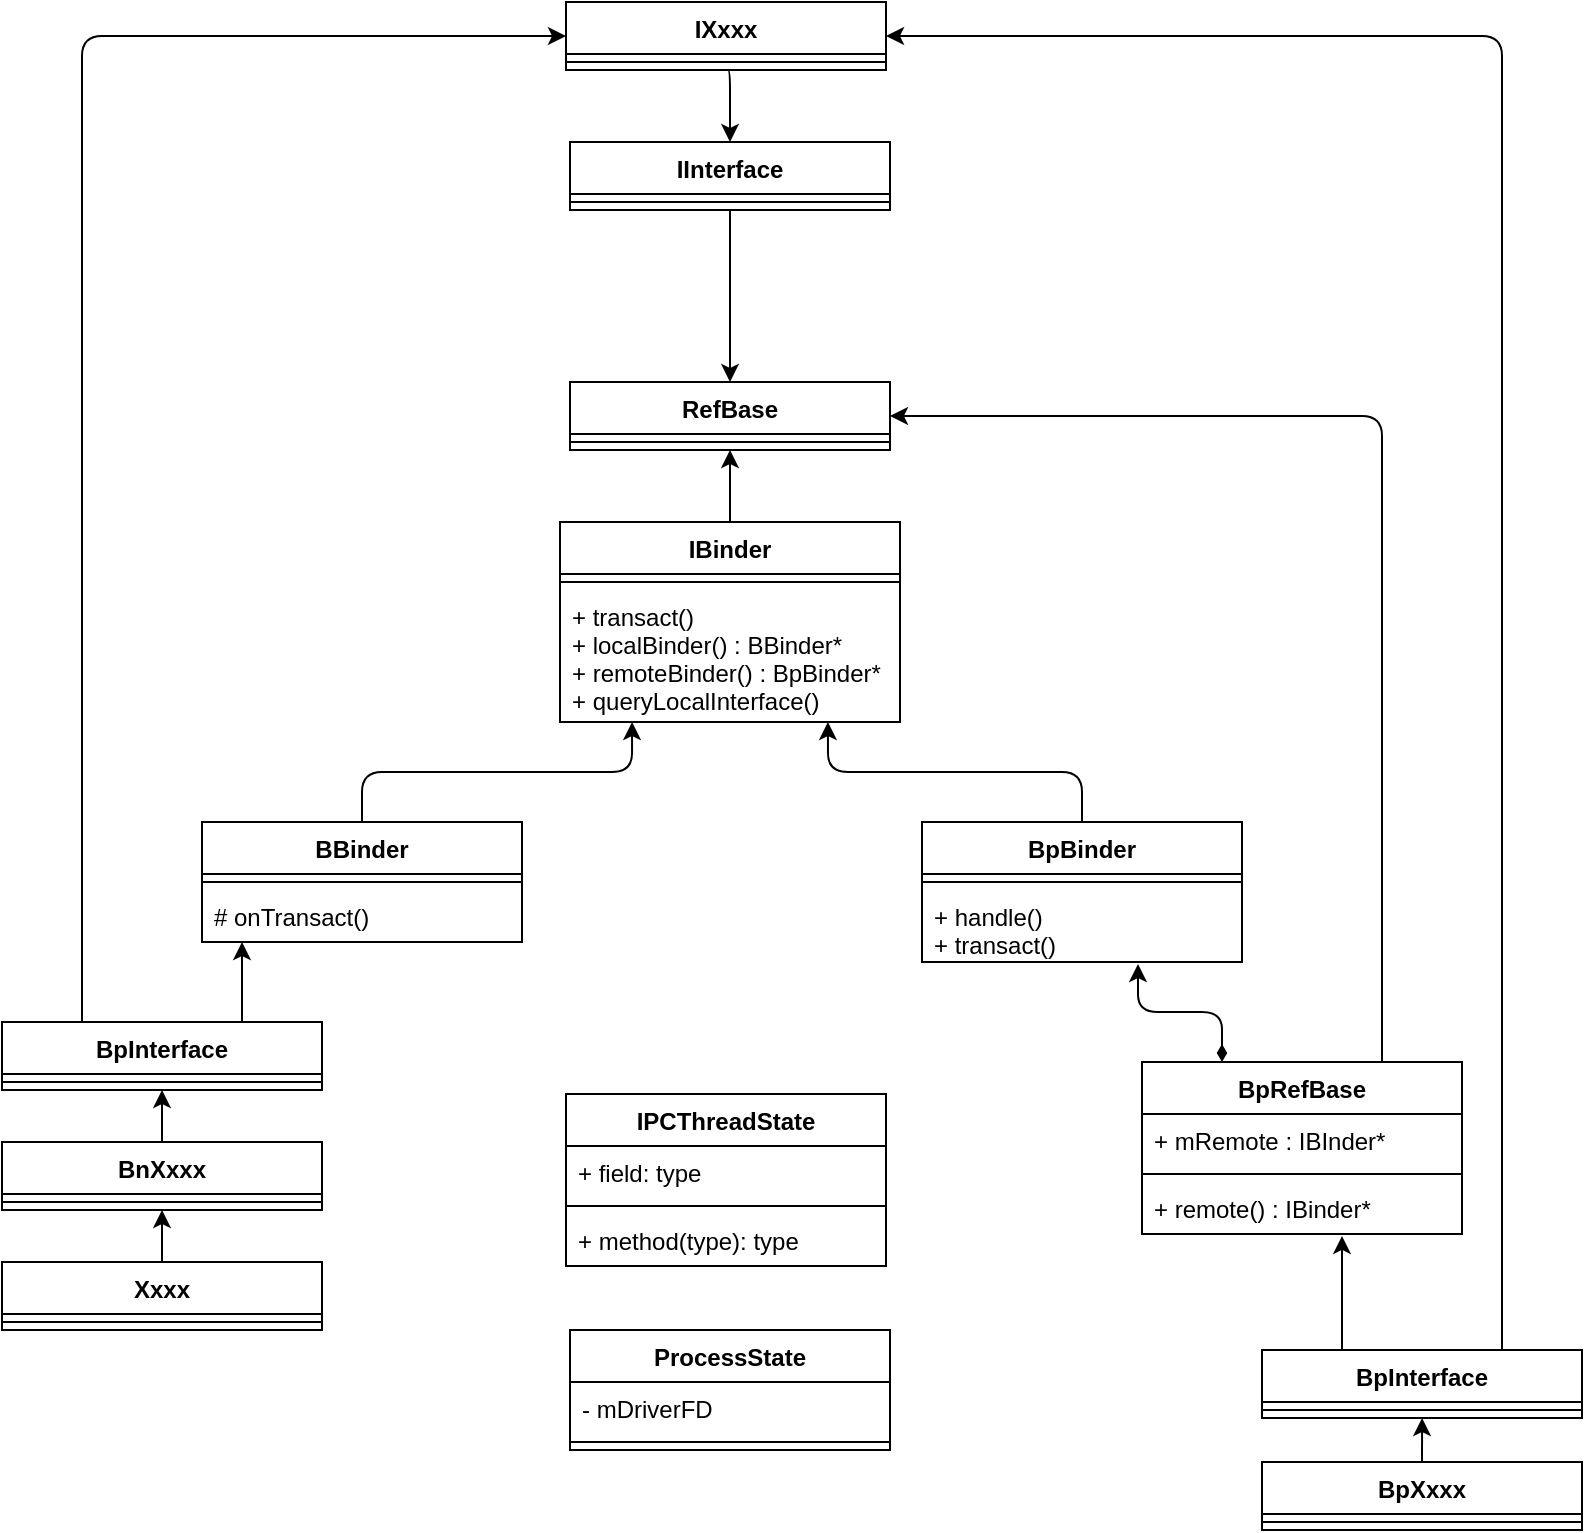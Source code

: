 <mxfile version="14.7.5" type="github">
  <diagram id="C5Chw6NoYdCBqyuNsJNY" name="第 1 页">
    <mxGraphModel dx="938" dy="1584" grid="1" gridSize="10" guides="1" tooltips="1" connect="1" arrows="1" fold="1" page="1" pageScale="1" pageWidth="827" pageHeight="1169" math="0" shadow="0">
      <root>
        <mxCell id="0" />
        <mxCell id="1" parent="0" />
        <mxCell id="MbME5olSi5yvKxZnN9U9-1" value="RefBase" style="swimlane;fontStyle=1;align=center;verticalAlign=top;childLayout=stackLayout;horizontal=1;startSize=26;horizontalStack=0;resizeParent=1;resizeParentMax=0;resizeLast=0;collapsible=1;marginBottom=0;" vertex="1" parent="1">
          <mxGeometry x="354" y="-940" width="160" height="34" as="geometry" />
        </mxCell>
        <mxCell id="MbME5olSi5yvKxZnN9U9-3" value="" style="line;strokeWidth=1;fillColor=none;align=left;verticalAlign=middle;spacingTop=-1;spacingLeft=3;spacingRight=3;rotatable=0;labelPosition=right;points=[];portConstraint=eastwest;" vertex="1" parent="MbME5olSi5yvKxZnN9U9-1">
          <mxGeometry y="26" width="160" height="8" as="geometry" />
        </mxCell>
        <mxCell id="MbME5olSi5yvKxZnN9U9-17" style="edgeStyle=orthogonalEdgeStyle;orthogonalLoop=1;jettySize=auto;html=1;exitX=0.5;exitY=0;exitDx=0;exitDy=0;entryX=0.5;entryY=1;entryDx=0;entryDy=0;" edge="1" parent="1" source="MbME5olSi5yvKxZnN9U9-5" target="MbME5olSi5yvKxZnN9U9-1">
          <mxGeometry relative="1" as="geometry" />
        </mxCell>
        <mxCell id="MbME5olSi5yvKxZnN9U9-5" value="IBinder" style="swimlane;fontStyle=1;align=center;verticalAlign=top;childLayout=stackLayout;horizontal=1;startSize=26;horizontalStack=0;resizeParent=1;resizeParentMax=0;resizeLast=0;collapsible=1;marginBottom=0;" vertex="1" parent="1">
          <mxGeometry x="349" y="-870" width="170" height="100" as="geometry" />
        </mxCell>
        <mxCell id="MbME5olSi5yvKxZnN9U9-7" value="" style="line;strokeWidth=1;fillColor=none;align=left;verticalAlign=middle;spacingTop=-1;spacingLeft=3;spacingRight=3;rotatable=0;labelPosition=right;points=[];portConstraint=eastwest;" vertex="1" parent="MbME5olSi5yvKxZnN9U9-5">
          <mxGeometry y="26" width="170" height="8" as="geometry" />
        </mxCell>
        <mxCell id="MbME5olSi5yvKxZnN9U9-8" value="+ transact()&#xa;+ localBinder() : BBinder*&#xa;+ remoteBinder() : BpBinder*&#xa;+ queryLocalInterface()" style="text;strokeColor=none;fillColor=none;align=left;verticalAlign=top;spacingLeft=4;spacingRight=4;overflow=hidden;rotatable=0;points=[[0,0.5],[1,0.5]];portConstraint=eastwest;" vertex="1" parent="MbME5olSi5yvKxZnN9U9-5">
          <mxGeometry y="34" width="170" height="66" as="geometry" />
        </mxCell>
        <mxCell id="MbME5olSi5yvKxZnN9U9-19" style="edgeStyle=orthogonalEdgeStyle;orthogonalLoop=1;jettySize=auto;html=1;exitX=0.5;exitY=0;exitDx=0;exitDy=0;entryX=0.212;entryY=1;entryDx=0;entryDy=0;entryPerimeter=0;" edge="1" parent="1" source="MbME5olSi5yvKxZnN9U9-9" target="MbME5olSi5yvKxZnN9U9-8">
          <mxGeometry relative="1" as="geometry" />
        </mxCell>
        <mxCell id="MbME5olSi5yvKxZnN9U9-9" value="BBinder" style="swimlane;fontStyle=1;align=center;verticalAlign=top;childLayout=stackLayout;horizontal=1;startSize=26;horizontalStack=0;resizeParent=1;resizeParentMax=0;resizeLast=0;collapsible=1;marginBottom=0;" vertex="1" parent="1">
          <mxGeometry x="170" y="-720" width="160" height="60" as="geometry" />
        </mxCell>
        <mxCell id="MbME5olSi5yvKxZnN9U9-11" value="" style="line;strokeWidth=1;fillColor=none;align=left;verticalAlign=middle;spacingTop=-1;spacingLeft=3;spacingRight=3;rotatable=0;labelPosition=right;points=[];portConstraint=eastwest;" vertex="1" parent="MbME5olSi5yvKxZnN9U9-9">
          <mxGeometry y="26" width="160" height="8" as="geometry" />
        </mxCell>
        <mxCell id="MbME5olSi5yvKxZnN9U9-12" value="# onTransact()" style="text;strokeColor=none;fillColor=none;align=left;verticalAlign=top;spacingLeft=4;spacingRight=4;overflow=hidden;rotatable=0;points=[[0,0.5],[1,0.5]];portConstraint=eastwest;" vertex="1" parent="MbME5olSi5yvKxZnN9U9-9">
          <mxGeometry y="34" width="160" height="26" as="geometry" />
        </mxCell>
        <mxCell id="MbME5olSi5yvKxZnN9U9-20" style="edgeStyle=orthogonalEdgeStyle;orthogonalLoop=1;jettySize=auto;html=1;exitX=0.5;exitY=0;exitDx=0;exitDy=0;entryX=0.788;entryY=1;entryDx=0;entryDy=0;entryPerimeter=0;" edge="1" parent="1" source="MbME5olSi5yvKxZnN9U9-13" target="MbME5olSi5yvKxZnN9U9-8">
          <mxGeometry relative="1" as="geometry" />
        </mxCell>
        <mxCell id="MbME5olSi5yvKxZnN9U9-13" value="BpBinder" style="swimlane;fontStyle=1;align=center;verticalAlign=top;childLayout=stackLayout;horizontal=1;startSize=26;horizontalStack=0;resizeParent=1;resizeParentMax=0;resizeLast=0;collapsible=1;marginBottom=0;" vertex="1" parent="1">
          <mxGeometry x="530" y="-720" width="160" height="70" as="geometry" />
        </mxCell>
        <mxCell id="MbME5olSi5yvKxZnN9U9-15" value="" style="line;strokeWidth=1;fillColor=none;align=left;verticalAlign=middle;spacingTop=-1;spacingLeft=3;spacingRight=3;rotatable=0;labelPosition=right;points=[];portConstraint=eastwest;" vertex="1" parent="MbME5olSi5yvKxZnN9U9-13">
          <mxGeometry y="26" width="160" height="8" as="geometry" />
        </mxCell>
        <mxCell id="MbME5olSi5yvKxZnN9U9-16" value="+ handle()&#xa;+ transact()" style="text;strokeColor=none;fillColor=none;align=left;verticalAlign=top;spacingLeft=4;spacingRight=4;overflow=hidden;rotatable=0;points=[[0,0.5],[1,0.5]];portConstraint=eastwest;" vertex="1" parent="MbME5olSi5yvKxZnN9U9-13">
          <mxGeometry y="34" width="160" height="36" as="geometry" />
        </mxCell>
        <mxCell id="MbME5olSi5yvKxZnN9U9-32" style="edgeStyle=orthogonalEdgeStyle;orthogonalLoop=1;jettySize=auto;html=1;exitX=0.75;exitY=0;exitDx=0;exitDy=0;entryX=0.125;entryY=1;entryDx=0;entryDy=0;entryPerimeter=0;" edge="1" parent="1" source="MbME5olSi5yvKxZnN9U9-21" target="MbME5olSi5yvKxZnN9U9-12">
          <mxGeometry relative="1" as="geometry" />
        </mxCell>
        <mxCell id="MbME5olSi5yvKxZnN9U9-48" style="edgeStyle=orthogonalEdgeStyle;orthogonalLoop=1;jettySize=auto;html=1;exitX=0.25;exitY=0;exitDx=0;exitDy=0;entryX=0;entryY=0.5;entryDx=0;entryDy=0;" edge="1" parent="1" source="MbME5olSi5yvKxZnN9U9-21" target="MbME5olSi5yvKxZnN9U9-27">
          <mxGeometry relative="1" as="geometry" />
        </mxCell>
        <mxCell id="MbME5olSi5yvKxZnN9U9-21" value="BpInterface" style="swimlane;fontStyle=1;align=center;verticalAlign=top;childLayout=stackLayout;horizontal=1;startSize=26;horizontalStack=0;resizeParent=1;resizeParentMax=0;resizeLast=0;collapsible=1;marginBottom=0;" vertex="1" parent="1">
          <mxGeometry x="70" y="-620" width="160" height="34" as="geometry" />
        </mxCell>
        <mxCell id="MbME5olSi5yvKxZnN9U9-23" value="" style="line;strokeWidth=1;fillColor=none;align=left;verticalAlign=middle;spacingTop=-1;spacingLeft=3;spacingRight=3;rotatable=0;labelPosition=right;points=[];portConstraint=eastwest;" vertex="1" parent="MbME5olSi5yvKxZnN9U9-21">
          <mxGeometry y="26" width="160" height="8" as="geometry" />
        </mxCell>
        <mxCell id="MbME5olSi5yvKxZnN9U9-49" style="edgeStyle=orthogonalEdgeStyle;orthogonalLoop=1;jettySize=auto;html=1;exitX=0.5;exitY=1;exitDx=0;exitDy=0;entryX=0.5;entryY=0;entryDx=0;entryDy=0;" edge="1" parent="1" source="MbME5olSi5yvKxZnN9U9-27" target="MbME5olSi5yvKxZnN9U9-33">
          <mxGeometry relative="1" as="geometry" />
        </mxCell>
        <mxCell id="MbME5olSi5yvKxZnN9U9-27" value="IXxxx" style="swimlane;fontStyle=1;align=center;verticalAlign=top;childLayout=stackLayout;horizontal=1;startSize=26;horizontalStack=0;resizeParent=1;resizeParentMax=0;resizeLast=0;collapsible=1;marginBottom=0;" vertex="1" parent="1">
          <mxGeometry x="352" y="-1130" width="160" height="34" as="geometry" />
        </mxCell>
        <mxCell id="MbME5olSi5yvKxZnN9U9-29" value="" style="line;strokeWidth=1;fillColor=none;align=left;verticalAlign=middle;spacingTop=-1;spacingLeft=3;spacingRight=3;rotatable=0;labelPosition=right;points=[];portConstraint=eastwest;" vertex="1" parent="MbME5olSi5yvKxZnN9U9-27">
          <mxGeometry y="26" width="160" height="8" as="geometry" />
        </mxCell>
        <mxCell id="MbME5olSi5yvKxZnN9U9-51" style="edgeStyle=orthogonalEdgeStyle;orthogonalLoop=1;jettySize=auto;html=1;exitX=0.5;exitY=1;exitDx=0;exitDy=0;entryX=0.5;entryY=0;entryDx=0;entryDy=0;" edge="1" parent="1" source="MbME5olSi5yvKxZnN9U9-33" target="MbME5olSi5yvKxZnN9U9-1">
          <mxGeometry relative="1" as="geometry" />
        </mxCell>
        <mxCell id="MbME5olSi5yvKxZnN9U9-33" value="IInterface" style="swimlane;fontStyle=1;align=center;verticalAlign=top;childLayout=stackLayout;horizontal=1;startSize=26;horizontalStack=0;resizeParent=1;resizeParentMax=0;resizeLast=0;collapsible=1;marginBottom=0;" vertex="1" parent="1">
          <mxGeometry x="354" y="-1060" width="160" height="34" as="geometry" />
        </mxCell>
        <mxCell id="MbME5olSi5yvKxZnN9U9-35" value="" style="line;strokeWidth=1;fillColor=none;align=left;verticalAlign=middle;spacingTop=-1;spacingLeft=3;spacingRight=3;rotatable=0;labelPosition=right;points=[];portConstraint=eastwest;" vertex="1" parent="MbME5olSi5yvKxZnN9U9-33">
          <mxGeometry y="26" width="160" height="8" as="geometry" />
        </mxCell>
        <mxCell id="MbME5olSi5yvKxZnN9U9-42" style="edgeStyle=orthogonalEdgeStyle;orthogonalLoop=1;jettySize=auto;html=1;exitX=0.5;exitY=0;exitDx=0;exitDy=0;entryX=0.5;entryY=1;entryDx=0;entryDy=0;" edge="1" parent="1" source="MbME5olSi5yvKxZnN9U9-38" target="MbME5olSi5yvKxZnN9U9-21">
          <mxGeometry relative="1" as="geometry" />
        </mxCell>
        <mxCell id="MbME5olSi5yvKxZnN9U9-38" value="BnXxxx" style="swimlane;fontStyle=1;align=center;verticalAlign=top;childLayout=stackLayout;horizontal=1;startSize=26;horizontalStack=0;resizeParent=1;resizeParentMax=0;resizeLast=0;collapsible=1;marginBottom=0;" vertex="1" parent="1">
          <mxGeometry x="70" y="-560" width="160" height="34" as="geometry" />
        </mxCell>
        <mxCell id="MbME5olSi5yvKxZnN9U9-40" value="" style="line;strokeWidth=1;fillColor=none;align=left;verticalAlign=middle;spacingTop=-1;spacingLeft=3;spacingRight=3;rotatable=0;labelPosition=right;points=[];portConstraint=eastwest;" vertex="1" parent="MbME5olSi5yvKxZnN9U9-38">
          <mxGeometry y="26" width="160" height="8" as="geometry" />
        </mxCell>
        <mxCell id="MbME5olSi5yvKxZnN9U9-47" style="edgeStyle=orthogonalEdgeStyle;orthogonalLoop=1;jettySize=auto;html=1;exitX=0.5;exitY=0;exitDx=0;exitDy=0;entryX=0.5;entryY=1;entryDx=0;entryDy=0;" edge="1" parent="1" source="MbME5olSi5yvKxZnN9U9-43" target="MbME5olSi5yvKxZnN9U9-38">
          <mxGeometry relative="1" as="geometry" />
        </mxCell>
        <mxCell id="MbME5olSi5yvKxZnN9U9-43" value="Xxxx" style="swimlane;fontStyle=1;align=center;verticalAlign=top;childLayout=stackLayout;horizontal=1;startSize=26;horizontalStack=0;resizeParent=1;resizeParentMax=0;resizeLast=0;collapsible=1;marginBottom=0;" vertex="1" parent="1">
          <mxGeometry x="70" y="-500" width="160" height="34" as="geometry" />
        </mxCell>
        <mxCell id="MbME5olSi5yvKxZnN9U9-45" value="" style="line;strokeWidth=1;fillColor=none;align=left;verticalAlign=middle;spacingTop=-1;spacingLeft=3;spacingRight=3;rotatable=0;labelPosition=right;points=[];portConstraint=eastwest;" vertex="1" parent="MbME5olSi5yvKxZnN9U9-43">
          <mxGeometry y="26" width="160" height="8" as="geometry" />
        </mxCell>
        <mxCell id="MbME5olSi5yvKxZnN9U9-89" style="edgeStyle=orthogonalEdgeStyle;curved=0;rounded=1;sketch=0;orthogonalLoop=1;jettySize=auto;html=1;exitX=0.75;exitY=0;exitDx=0;exitDy=0;entryX=1;entryY=0.5;entryDx=0;entryDy=0;" edge="1" parent="1" source="MbME5olSi5yvKxZnN9U9-52" target="MbME5olSi5yvKxZnN9U9-1">
          <mxGeometry relative="1" as="geometry" />
        </mxCell>
        <mxCell id="MbME5olSi5yvKxZnN9U9-90" style="edgeStyle=orthogonalEdgeStyle;curved=0;rounded=1;sketch=0;orthogonalLoop=1;jettySize=auto;html=1;exitX=0.25;exitY=0;exitDx=0;exitDy=0;entryX=0.675;entryY=1.028;entryDx=0;entryDy=0;entryPerimeter=0;startArrow=diamondThin;startFill=1;" edge="1" parent="1" source="MbME5olSi5yvKxZnN9U9-52" target="MbME5olSi5yvKxZnN9U9-16">
          <mxGeometry relative="1" as="geometry" />
        </mxCell>
        <mxCell id="MbME5olSi5yvKxZnN9U9-52" value="BpRefBase" style="swimlane;fontStyle=1;align=center;verticalAlign=top;childLayout=stackLayout;horizontal=1;startSize=26;horizontalStack=0;resizeParent=1;resizeParentMax=0;resizeLast=0;collapsible=1;marginBottom=0;" vertex="1" parent="1">
          <mxGeometry x="640" y="-600" width="160" height="86" as="geometry" />
        </mxCell>
        <mxCell id="MbME5olSi5yvKxZnN9U9-53" value="+ mRemote : IBInder*" style="text;strokeColor=none;fillColor=none;align=left;verticalAlign=top;spacingLeft=4;spacingRight=4;overflow=hidden;rotatable=0;points=[[0,0.5],[1,0.5]];portConstraint=eastwest;" vertex="1" parent="MbME5olSi5yvKxZnN9U9-52">
          <mxGeometry y="26" width="160" height="26" as="geometry" />
        </mxCell>
        <mxCell id="MbME5olSi5yvKxZnN9U9-54" value="" style="line;strokeWidth=1;fillColor=none;align=left;verticalAlign=middle;spacingTop=-1;spacingLeft=3;spacingRight=3;rotatable=0;labelPosition=right;points=[];portConstraint=eastwest;" vertex="1" parent="MbME5olSi5yvKxZnN9U9-52">
          <mxGeometry y="52" width="160" height="8" as="geometry" />
        </mxCell>
        <mxCell id="MbME5olSi5yvKxZnN9U9-55" value="+ remote() : IBinder*" style="text;strokeColor=none;fillColor=none;align=left;verticalAlign=top;spacingLeft=4;spacingRight=4;overflow=hidden;rotatable=0;points=[[0,0.5],[1,0.5]];portConstraint=eastwest;" vertex="1" parent="MbME5olSi5yvKxZnN9U9-52">
          <mxGeometry y="60" width="160" height="26" as="geometry" />
        </mxCell>
        <mxCell id="MbME5olSi5yvKxZnN9U9-77" style="edgeStyle=orthogonalEdgeStyle;rounded=1;orthogonalLoop=1;jettySize=auto;html=1;exitX=0.75;exitY=0;exitDx=0;exitDy=0;entryX=1;entryY=0.5;entryDx=0;entryDy=0;startArrow=none;startFill=0;endArrow=classic;endFill=1;" edge="1" parent="1" source="MbME5olSi5yvKxZnN9U9-58" target="MbME5olSi5yvKxZnN9U9-27">
          <mxGeometry relative="1" as="geometry" />
        </mxCell>
        <mxCell id="MbME5olSi5yvKxZnN9U9-78" style="edgeStyle=orthogonalEdgeStyle;rounded=1;orthogonalLoop=1;jettySize=auto;html=1;exitX=0.25;exitY=0;exitDx=0;exitDy=0;entryX=0.625;entryY=1.038;entryDx=0;entryDy=0;entryPerimeter=0;startArrow=none;startFill=0;endArrow=classic;endFill=1;" edge="1" parent="1" source="MbME5olSi5yvKxZnN9U9-58" target="MbME5olSi5yvKxZnN9U9-55">
          <mxGeometry relative="1" as="geometry" />
        </mxCell>
        <mxCell id="MbME5olSi5yvKxZnN9U9-58" value="BpInterface" style="swimlane;fontStyle=1;align=center;verticalAlign=top;childLayout=stackLayout;horizontal=1;startSize=26;horizontalStack=0;resizeParent=1;resizeParentMax=0;resizeLast=0;collapsible=1;marginBottom=0;" vertex="1" parent="1">
          <mxGeometry x="700" y="-456" width="160" height="34" as="geometry" />
        </mxCell>
        <mxCell id="MbME5olSi5yvKxZnN9U9-60" value="" style="line;strokeWidth=1;fillColor=none;align=left;verticalAlign=middle;spacingTop=-1;spacingLeft=3;spacingRight=3;rotatable=0;labelPosition=right;points=[];portConstraint=eastwest;" vertex="1" parent="MbME5olSi5yvKxZnN9U9-58">
          <mxGeometry y="26" width="160" height="8" as="geometry" />
        </mxCell>
        <mxCell id="MbME5olSi5yvKxZnN9U9-84" style="edgeStyle=orthogonalEdgeStyle;curved=0;rounded=1;sketch=0;orthogonalLoop=1;jettySize=auto;html=1;exitX=0.5;exitY=0;exitDx=0;exitDy=0;entryX=0.494;entryY=1;entryDx=0;entryDy=0;entryPerimeter=0;" edge="1" parent="1" source="MbME5olSi5yvKxZnN9U9-79">
          <mxGeometry relative="1" as="geometry">
            <mxPoint x="780.04" y="-422" as="targetPoint" />
          </mxGeometry>
        </mxCell>
        <mxCell id="MbME5olSi5yvKxZnN9U9-79" value="BpXxxx" style="swimlane;fontStyle=1;align=center;verticalAlign=top;childLayout=stackLayout;horizontal=1;startSize=26;horizontalStack=0;resizeParent=1;resizeParentMax=0;resizeLast=0;collapsible=1;marginBottom=0;" vertex="1" parent="1">
          <mxGeometry x="700" y="-400" width="160" height="34" as="geometry" />
        </mxCell>
        <mxCell id="MbME5olSi5yvKxZnN9U9-81" value="" style="line;strokeWidth=1;fillColor=none;align=left;verticalAlign=middle;spacingTop=-1;spacingLeft=3;spacingRight=3;rotatable=0;labelPosition=right;points=[];portConstraint=eastwest;" vertex="1" parent="MbME5olSi5yvKxZnN9U9-79">
          <mxGeometry y="26" width="160" height="8" as="geometry" />
        </mxCell>
        <mxCell id="MbME5olSi5yvKxZnN9U9-85" value="IPCThreadState" style="swimlane;fontStyle=1;align=center;verticalAlign=top;childLayout=stackLayout;horizontal=1;startSize=26;horizontalStack=0;resizeParent=1;resizeParentMax=0;resizeLast=0;collapsible=1;marginBottom=0;rounded=0;sketch=0;" vertex="1" parent="1">
          <mxGeometry x="352" y="-584" width="160" height="86" as="geometry" />
        </mxCell>
        <mxCell id="MbME5olSi5yvKxZnN9U9-86" value="+ field: type" style="text;strokeColor=none;fillColor=none;align=left;verticalAlign=top;spacingLeft=4;spacingRight=4;overflow=hidden;rotatable=0;points=[[0,0.5],[1,0.5]];portConstraint=eastwest;" vertex="1" parent="MbME5olSi5yvKxZnN9U9-85">
          <mxGeometry y="26" width="160" height="26" as="geometry" />
        </mxCell>
        <mxCell id="MbME5olSi5yvKxZnN9U9-87" value="" style="line;strokeWidth=1;fillColor=none;align=left;verticalAlign=middle;spacingTop=-1;spacingLeft=3;spacingRight=3;rotatable=0;labelPosition=right;points=[];portConstraint=eastwest;" vertex="1" parent="MbME5olSi5yvKxZnN9U9-85">
          <mxGeometry y="52" width="160" height="8" as="geometry" />
        </mxCell>
        <mxCell id="MbME5olSi5yvKxZnN9U9-88" value="+ method(type): type" style="text;strokeColor=none;fillColor=none;align=left;verticalAlign=top;spacingLeft=4;spacingRight=4;overflow=hidden;rotatable=0;points=[[0,0.5],[1,0.5]];portConstraint=eastwest;" vertex="1" parent="MbME5olSi5yvKxZnN9U9-85">
          <mxGeometry y="60" width="160" height="26" as="geometry" />
        </mxCell>
        <mxCell id="MbME5olSi5yvKxZnN9U9-91" value="ProcessState" style="swimlane;fontStyle=1;align=center;verticalAlign=top;childLayout=stackLayout;horizontal=1;startSize=26;horizontalStack=0;resizeParent=1;resizeParentMax=0;resizeLast=0;collapsible=1;marginBottom=0;rounded=0;sketch=0;" vertex="1" parent="1">
          <mxGeometry x="354" y="-466" width="160" height="60" as="geometry" />
        </mxCell>
        <mxCell id="MbME5olSi5yvKxZnN9U9-92" value="- mDriverFD" style="text;strokeColor=none;fillColor=none;align=left;verticalAlign=top;spacingLeft=4;spacingRight=4;overflow=hidden;rotatable=0;points=[[0,0.5],[1,0.5]];portConstraint=eastwest;" vertex="1" parent="MbME5olSi5yvKxZnN9U9-91">
          <mxGeometry y="26" width="160" height="26" as="geometry" />
        </mxCell>
        <mxCell id="MbME5olSi5yvKxZnN9U9-93" value="" style="line;strokeWidth=1;fillColor=none;align=left;verticalAlign=middle;spacingTop=-1;spacingLeft=3;spacingRight=3;rotatable=0;labelPosition=right;points=[];portConstraint=eastwest;" vertex="1" parent="MbME5olSi5yvKxZnN9U9-91">
          <mxGeometry y="52" width="160" height="8" as="geometry" />
        </mxCell>
      </root>
    </mxGraphModel>
  </diagram>
</mxfile>
